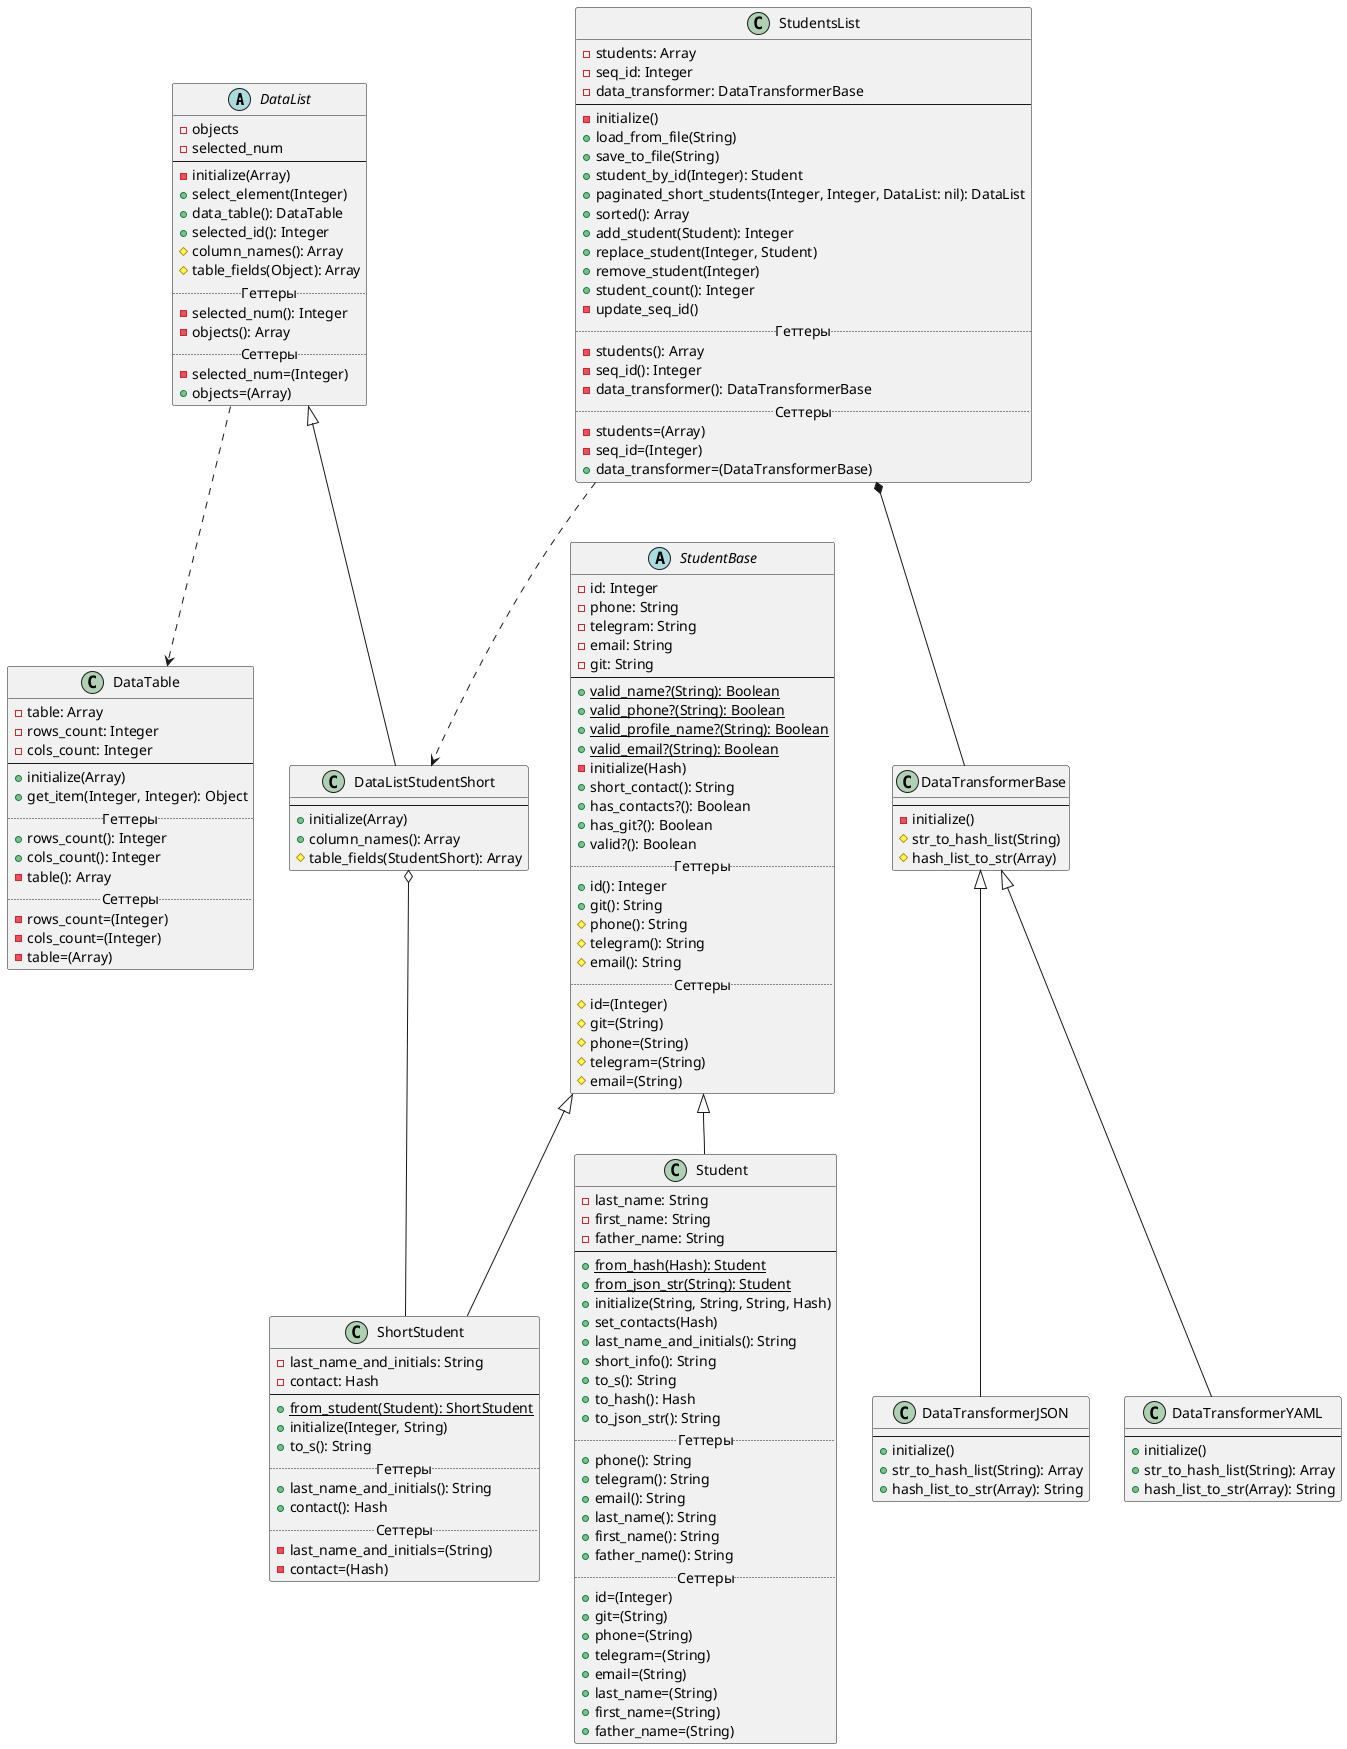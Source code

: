 @startuml
'https://plantuml.com/class-diagram

DataList ..> DataTable
StudentsList *-- DataTransformerBase
StudentsList ..> DataListStudentShort
DataListStudentShort o-- ShortStudent

abstract class StudentBase {
    -id: Integer
    -phone: String
    -telegram: String
    -email: String
    -git: String
    --
    +{static}valid_name?(String): Boolean
    +{static}valid_phone?(String): Boolean
    +{static}valid_profile_name?(String): Boolean
    +{static}valid_email?(String): Boolean
    -initialize(Hash)
    +short_contact(): String
    +has_contacts?(): Boolean
    +has_git?(): Boolean
    +valid?(): Boolean
    .. Геттеры ..
    +id(): Integer
    +git(): String
    #phone(): String
    #telegram(): String
    #email(): String
    .. Сеттеры ..
    #id=(Integer)
    #git=(String)
    #phone=(String)
    #telegram=(String)
    #email=(String)
}

class Student extends StudentBase {
    -last_name: String
    -first_name: String
    -father_name: String
    --
    +{static}from_hash(Hash): Student
    +{static}from_json_str(String): Student
    +initialize(String, String, String, Hash)
    +set_contacts(Hash)
    +last_name_and_initials(): String
    +short_info(): String
    +to_s(): String
    +to_hash(): Hash
    +to_json_str(): String
    .. Геттеры ..
    +phone(): String
    +telegram(): String
    +email(): String
    +last_name(): String
    +first_name(): String
    +father_name(): String
    .. Сеттеры ..
    +id=(Integer)
    +git=(String)
    +phone=(String)
    +telegram=(String)
    +email=(String)
    +last_name=(String)
    +first_name=(String)
    +father_name=(String)
}

class ShortStudent extends StudentBase {
    -last_name_and_initials: String
    -contact: Hash
    --
    +{static}from_student(Student): ShortStudent
    +initialize(Integer, String)
    +to_s(): String
    .. Геттеры ..
    +last_name_and_initials(): String
    +contact(): Hash
    .. Сеттеры ..
    -last_name_and_initials=(String)
    -contact=(Hash)
}

class DataTable {
    -table: Array
    -rows_count: Integer
    -cols_count: Integer
    --
    +initialize(Array)
    +get_item(Integer, Integer): Object
    .. Геттеры ..
    +rows_count(): Integer
    +cols_count(): Integer
    -table(): Array
    .. Сеттеры ..
    -rows_count=(Integer)
    -cols_count=(Integer)
    -table=(Array)
}

abstract class DataList {
    -objects
    -selected_num
    --
    -initialize(Array)
    +select_element(Integer)
    +data_table(): DataTable
    +selected_id(): Integer
    #column_names(): Array
    #table_fields(Object): Array
    .. Геттеры ..
    -selected_num(): Integer
    -objects(): Array
    .. Сеттеры ..
    -selected_num=(Integer)
    +objects=(Array)
}

class DataListStudentShort extends DataList {
    --
    +initialize(Array)
    +column_names(): Array
    #table_fields(StudentShort): Array
}

class StudentsList {
    -students: Array
    -seq_id: Integer
    -data_transformer: DataTransformerBase
    --
    -initialize()
    +load_from_file(String)
    +save_to_file(String)
    +student_by_id(Integer): Student
    +paginated_short_students(Integer, Integer, DataList: nil): DataList
    +sorted(): Array
    +add_student(Student): Integer
    +replace_student(Integer, Student)
    +remove_student(Integer)
    +student_count(): Integer
    -update_seq_id()
    .. Геттеры ..
    -students(): Array
    -seq_id(): Integer
    -data_transformer(): DataTransformerBase
    .. Сеттеры ..
    -students=(Array)
    -seq_id=(Integer)
    +data_transformer=(DataTransformerBase)
}

class DataTransformerBase {
    --
    -initialize()
    #str_to_hash_list(String)
    #hash_list_to_str(Array)
}

class DataTransformerJSON extends DataTransformerBase {
    --
    +initialize()
    +str_to_hash_list(String): Array
    +hash_list_to_str(Array): String
}

class DataTransformerYAML extends DataTransformerBase {
    --
    +initialize()
    +str_to_hash_list(String): Array
    +hash_list_to_str(Array): String
}

@enduml